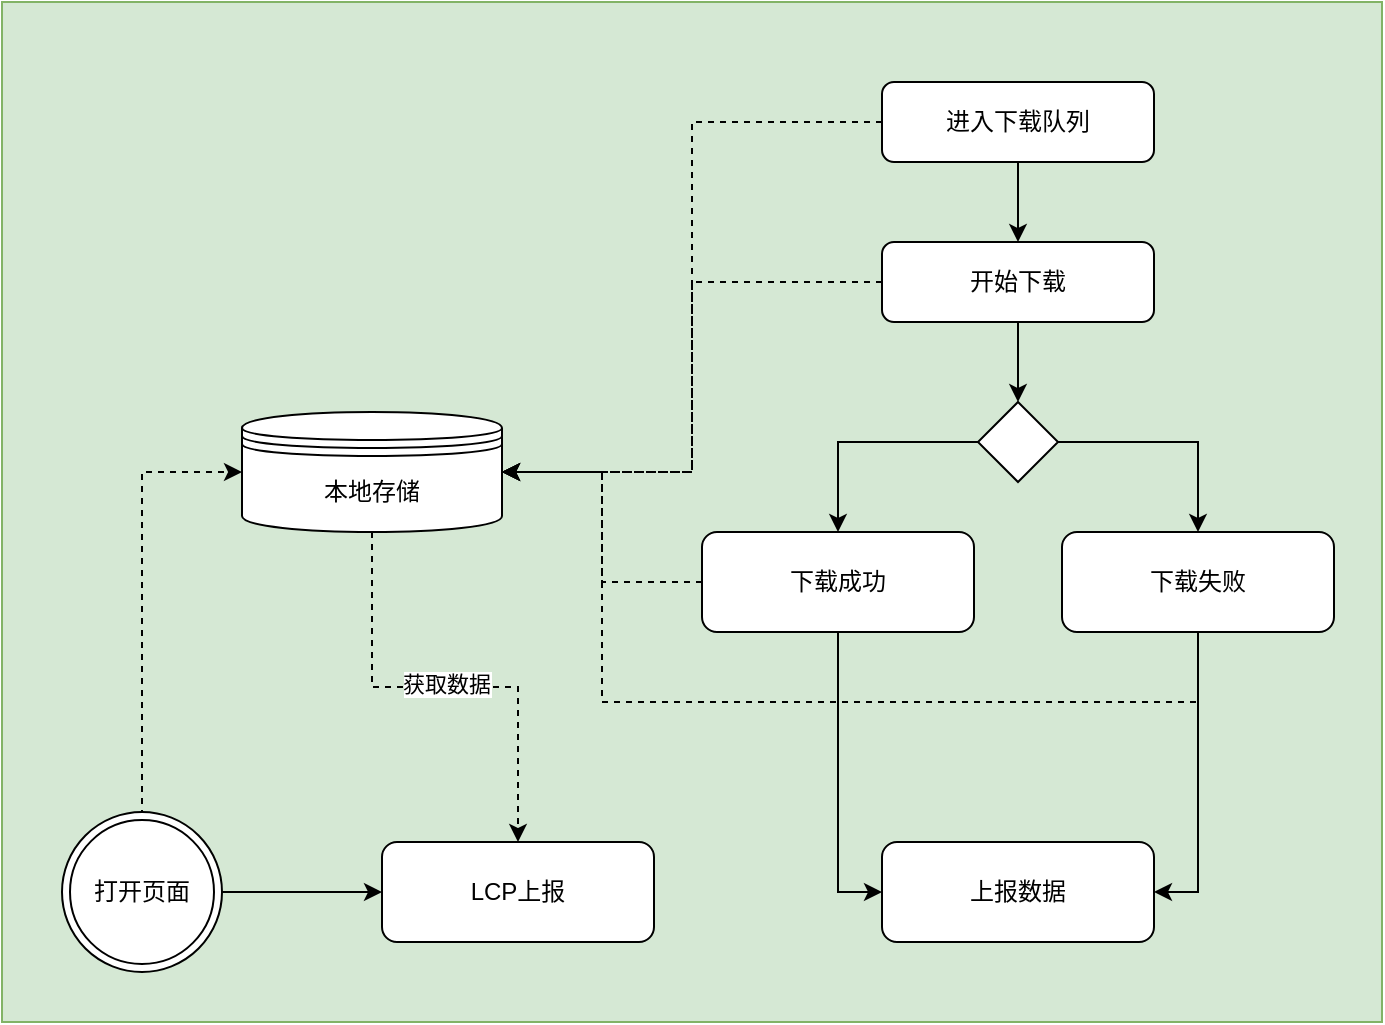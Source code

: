 <mxfile version="20.8.20" type="github">
  <diagram name="第 1 页" id="sFnVmJiUPoFZ_AUv9MHa">
    <mxGraphModel dx="1434" dy="739" grid="1" gridSize="10" guides="1" tooltips="1" connect="1" arrows="1" fold="1" page="1" pageScale="1" pageWidth="827" pageHeight="1169" math="0" shadow="0">
      <root>
        <mxCell id="0" />
        <mxCell id="1" parent="0" />
        <mxCell id="94VdkSYHQo77dAiLUlks-26" value="" style="rounded=0;whiteSpace=wrap;html=1;glass=0;arcSize=12;fillColor=#d5e8d4;strokeColor=#82b366;" vertex="1" parent="1">
          <mxGeometry x="40" y="60" width="690" height="510" as="geometry" />
        </mxCell>
        <mxCell id="94VdkSYHQo77dAiLUlks-24" style="edgeStyle=orthogonalEdgeStyle;rounded=0;orthogonalLoop=1;jettySize=auto;html=1;dashed=1;" edge="1" parent="1" source="94VdkSYHQo77dAiLUlks-1" target="94VdkSYHQo77dAiLUlks-7">
          <mxGeometry relative="1" as="geometry" />
        </mxCell>
        <mxCell id="94VdkSYHQo77dAiLUlks-25" value="获取数据" style="edgeLabel;html=1;align=center;verticalAlign=middle;resizable=0;points=[];" vertex="1" connectable="0" parent="94VdkSYHQo77dAiLUlks-24">
          <mxGeometry x="0.004" y="3" relative="1" as="geometry">
            <mxPoint y="1" as="offset" />
          </mxGeometry>
        </mxCell>
        <mxCell id="94VdkSYHQo77dAiLUlks-1" value="本地存储" style="shape=datastore;whiteSpace=wrap;html=1;" vertex="1" parent="1">
          <mxGeometry x="160" y="265" width="130" height="60" as="geometry" />
        </mxCell>
        <mxCell id="94VdkSYHQo77dAiLUlks-8" style="edgeStyle=orthogonalEdgeStyle;rounded=0;orthogonalLoop=1;jettySize=auto;html=1;entryX=0.5;entryY=0;entryDx=0;entryDy=0;" edge="1" parent="1" source="94VdkSYHQo77dAiLUlks-2" target="94VdkSYHQo77dAiLUlks-3">
          <mxGeometry relative="1" as="geometry" />
        </mxCell>
        <mxCell id="94VdkSYHQo77dAiLUlks-18" style="edgeStyle=orthogonalEdgeStyle;rounded=0;orthogonalLoop=1;jettySize=auto;html=1;entryX=1;entryY=0.5;entryDx=0;entryDy=0;dashed=1;" edge="1" parent="1" source="94VdkSYHQo77dAiLUlks-2" target="94VdkSYHQo77dAiLUlks-1">
          <mxGeometry relative="1" as="geometry" />
        </mxCell>
        <mxCell id="94VdkSYHQo77dAiLUlks-2" value="进入下载队列" style="rounded=1;whiteSpace=wrap;html=1;" vertex="1" parent="1">
          <mxGeometry x="480" y="100" width="136" height="40" as="geometry" />
        </mxCell>
        <mxCell id="94VdkSYHQo77dAiLUlks-10" style="edgeStyle=orthogonalEdgeStyle;rounded=0;orthogonalLoop=1;jettySize=auto;html=1;entryX=0.5;entryY=0;entryDx=0;entryDy=0;" edge="1" parent="1" source="94VdkSYHQo77dAiLUlks-3" target="94VdkSYHQo77dAiLUlks-9">
          <mxGeometry relative="1" as="geometry" />
        </mxCell>
        <mxCell id="94VdkSYHQo77dAiLUlks-19" style="edgeStyle=orthogonalEdgeStyle;rounded=0;orthogonalLoop=1;jettySize=auto;html=1;entryX=1;entryY=0.5;entryDx=0;entryDy=0;dashed=1;" edge="1" parent="1" source="94VdkSYHQo77dAiLUlks-3" target="94VdkSYHQo77dAiLUlks-1">
          <mxGeometry relative="1" as="geometry" />
        </mxCell>
        <mxCell id="94VdkSYHQo77dAiLUlks-3" value="开始下载" style="rounded=1;whiteSpace=wrap;html=1;" vertex="1" parent="1">
          <mxGeometry x="480" y="180" width="136" height="40" as="geometry" />
        </mxCell>
        <mxCell id="94VdkSYHQo77dAiLUlks-13" style="edgeStyle=orthogonalEdgeStyle;rounded=0;orthogonalLoop=1;jettySize=auto;html=1;entryX=1;entryY=0.5;entryDx=0;entryDy=0;dashed=1;" edge="1" parent="1" source="94VdkSYHQo77dAiLUlks-4" target="94VdkSYHQo77dAiLUlks-1">
          <mxGeometry relative="1" as="geometry" />
        </mxCell>
        <mxCell id="94VdkSYHQo77dAiLUlks-16" style="edgeStyle=orthogonalEdgeStyle;rounded=0;orthogonalLoop=1;jettySize=auto;html=1;entryX=0;entryY=0.5;entryDx=0;entryDy=0;" edge="1" parent="1" source="94VdkSYHQo77dAiLUlks-4" target="94VdkSYHQo77dAiLUlks-15">
          <mxGeometry relative="1" as="geometry" />
        </mxCell>
        <mxCell id="94VdkSYHQo77dAiLUlks-4" value="下载成功" style="rounded=1;whiteSpace=wrap;html=1;" vertex="1" parent="1">
          <mxGeometry x="390" y="325" width="136" height="50" as="geometry" />
        </mxCell>
        <mxCell id="94VdkSYHQo77dAiLUlks-14" style="edgeStyle=orthogonalEdgeStyle;rounded=0;orthogonalLoop=1;jettySize=auto;html=1;entryX=1;entryY=0.5;entryDx=0;entryDy=0;dashed=1;" edge="1" parent="1" source="94VdkSYHQo77dAiLUlks-5" target="94VdkSYHQo77dAiLUlks-1">
          <mxGeometry relative="1" as="geometry">
            <Array as="points">
              <mxPoint x="638" y="410" />
              <mxPoint x="340" y="410" />
              <mxPoint x="340" y="295" />
            </Array>
          </mxGeometry>
        </mxCell>
        <mxCell id="94VdkSYHQo77dAiLUlks-17" style="edgeStyle=orthogonalEdgeStyle;rounded=0;orthogonalLoop=1;jettySize=auto;html=1;entryX=1;entryY=0.5;entryDx=0;entryDy=0;" edge="1" parent="1" source="94VdkSYHQo77dAiLUlks-5" target="94VdkSYHQo77dAiLUlks-15">
          <mxGeometry relative="1" as="geometry" />
        </mxCell>
        <mxCell id="94VdkSYHQo77dAiLUlks-5" value="下载失败" style="rounded=1;whiteSpace=wrap;html=1;" vertex="1" parent="1">
          <mxGeometry x="570" y="325" width="136" height="50" as="geometry" />
        </mxCell>
        <mxCell id="94VdkSYHQo77dAiLUlks-20" style="edgeStyle=orthogonalEdgeStyle;rounded=0;orthogonalLoop=1;jettySize=auto;html=1;entryX=0;entryY=0.5;entryDx=0;entryDy=0;exitX=0.5;exitY=1;exitDx=0;exitDy=0;dashed=1;" edge="1" parent="1" source="94VdkSYHQo77dAiLUlks-6" target="94VdkSYHQo77dAiLUlks-1">
          <mxGeometry relative="1" as="geometry">
            <Array as="points">
              <mxPoint x="110" y="295" />
            </Array>
          </mxGeometry>
        </mxCell>
        <mxCell id="94VdkSYHQo77dAiLUlks-21" style="edgeStyle=orthogonalEdgeStyle;rounded=0;orthogonalLoop=1;jettySize=auto;html=1;entryX=0;entryY=0.5;entryDx=0;entryDy=0;" edge="1" parent="1" source="94VdkSYHQo77dAiLUlks-6" target="94VdkSYHQo77dAiLUlks-7">
          <mxGeometry relative="1" as="geometry" />
        </mxCell>
        <mxCell id="94VdkSYHQo77dAiLUlks-6" value="打开页面" style="ellipse;shape=doubleEllipse;whiteSpace=wrap;html=1;aspect=fixed;" vertex="1" parent="1">
          <mxGeometry x="70" y="465" width="80" height="80" as="geometry" />
        </mxCell>
        <mxCell id="94VdkSYHQo77dAiLUlks-7" value="LCP上报" style="rounded=1;whiteSpace=wrap;html=1;" vertex="1" parent="1">
          <mxGeometry x="230" y="480" width="136" height="50" as="geometry" />
        </mxCell>
        <mxCell id="94VdkSYHQo77dAiLUlks-11" style="edgeStyle=orthogonalEdgeStyle;rounded=0;orthogonalLoop=1;jettySize=auto;html=1;entryX=0.5;entryY=0;entryDx=0;entryDy=0;" edge="1" parent="1" source="94VdkSYHQo77dAiLUlks-9" target="94VdkSYHQo77dAiLUlks-4">
          <mxGeometry relative="1" as="geometry" />
        </mxCell>
        <mxCell id="94VdkSYHQo77dAiLUlks-12" style="edgeStyle=orthogonalEdgeStyle;rounded=0;orthogonalLoop=1;jettySize=auto;html=1;entryX=0.5;entryY=0;entryDx=0;entryDy=0;" edge="1" parent="1" source="94VdkSYHQo77dAiLUlks-9" target="94VdkSYHQo77dAiLUlks-5">
          <mxGeometry relative="1" as="geometry" />
        </mxCell>
        <mxCell id="94VdkSYHQo77dAiLUlks-9" value="" style="rhombus;whiteSpace=wrap;html=1;" vertex="1" parent="1">
          <mxGeometry x="528" y="260" width="40" height="40" as="geometry" />
        </mxCell>
        <mxCell id="94VdkSYHQo77dAiLUlks-15" value="上报数据" style="rounded=1;whiteSpace=wrap;html=1;" vertex="1" parent="1">
          <mxGeometry x="480" y="480" width="136" height="50" as="geometry" />
        </mxCell>
      </root>
    </mxGraphModel>
  </diagram>
</mxfile>
